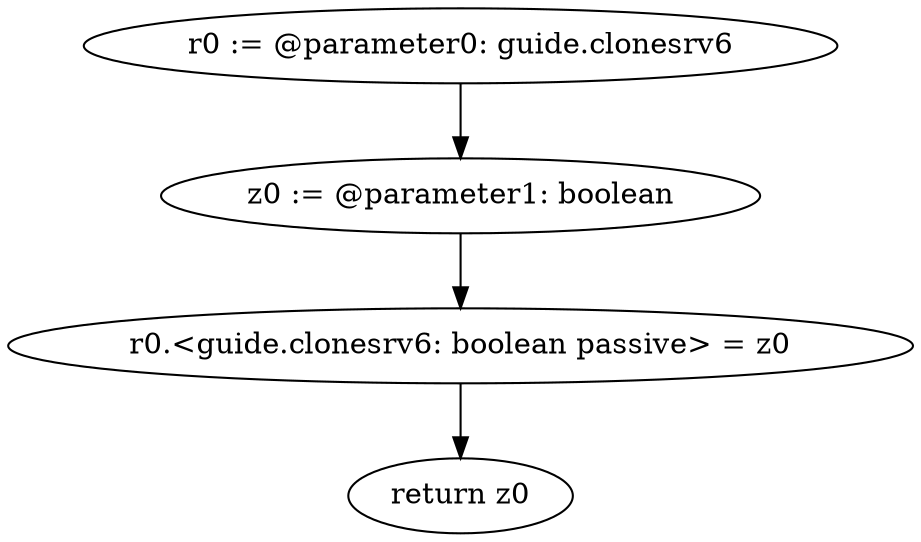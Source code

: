 digraph "unitGraph" {
    "r0 := @parameter0: guide.clonesrv6"
    "z0 := @parameter1: boolean"
    "r0.<guide.clonesrv6: boolean passive> = z0"
    "return z0"
    "r0 := @parameter0: guide.clonesrv6"->"z0 := @parameter1: boolean";
    "z0 := @parameter1: boolean"->"r0.<guide.clonesrv6: boolean passive> = z0";
    "r0.<guide.clonesrv6: boolean passive> = z0"->"return z0";
}
